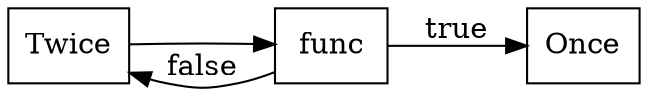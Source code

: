 digraph TwiceNextIf {
    rankdir=LR;
    node [shape = box];

    Twice [label="Twice"];
    Once [label="Once"];
    Func [label="func"];

    Twice -> Func;
    Func -> Once [label="true"];
    Func -> Twice [label="false"];
}
